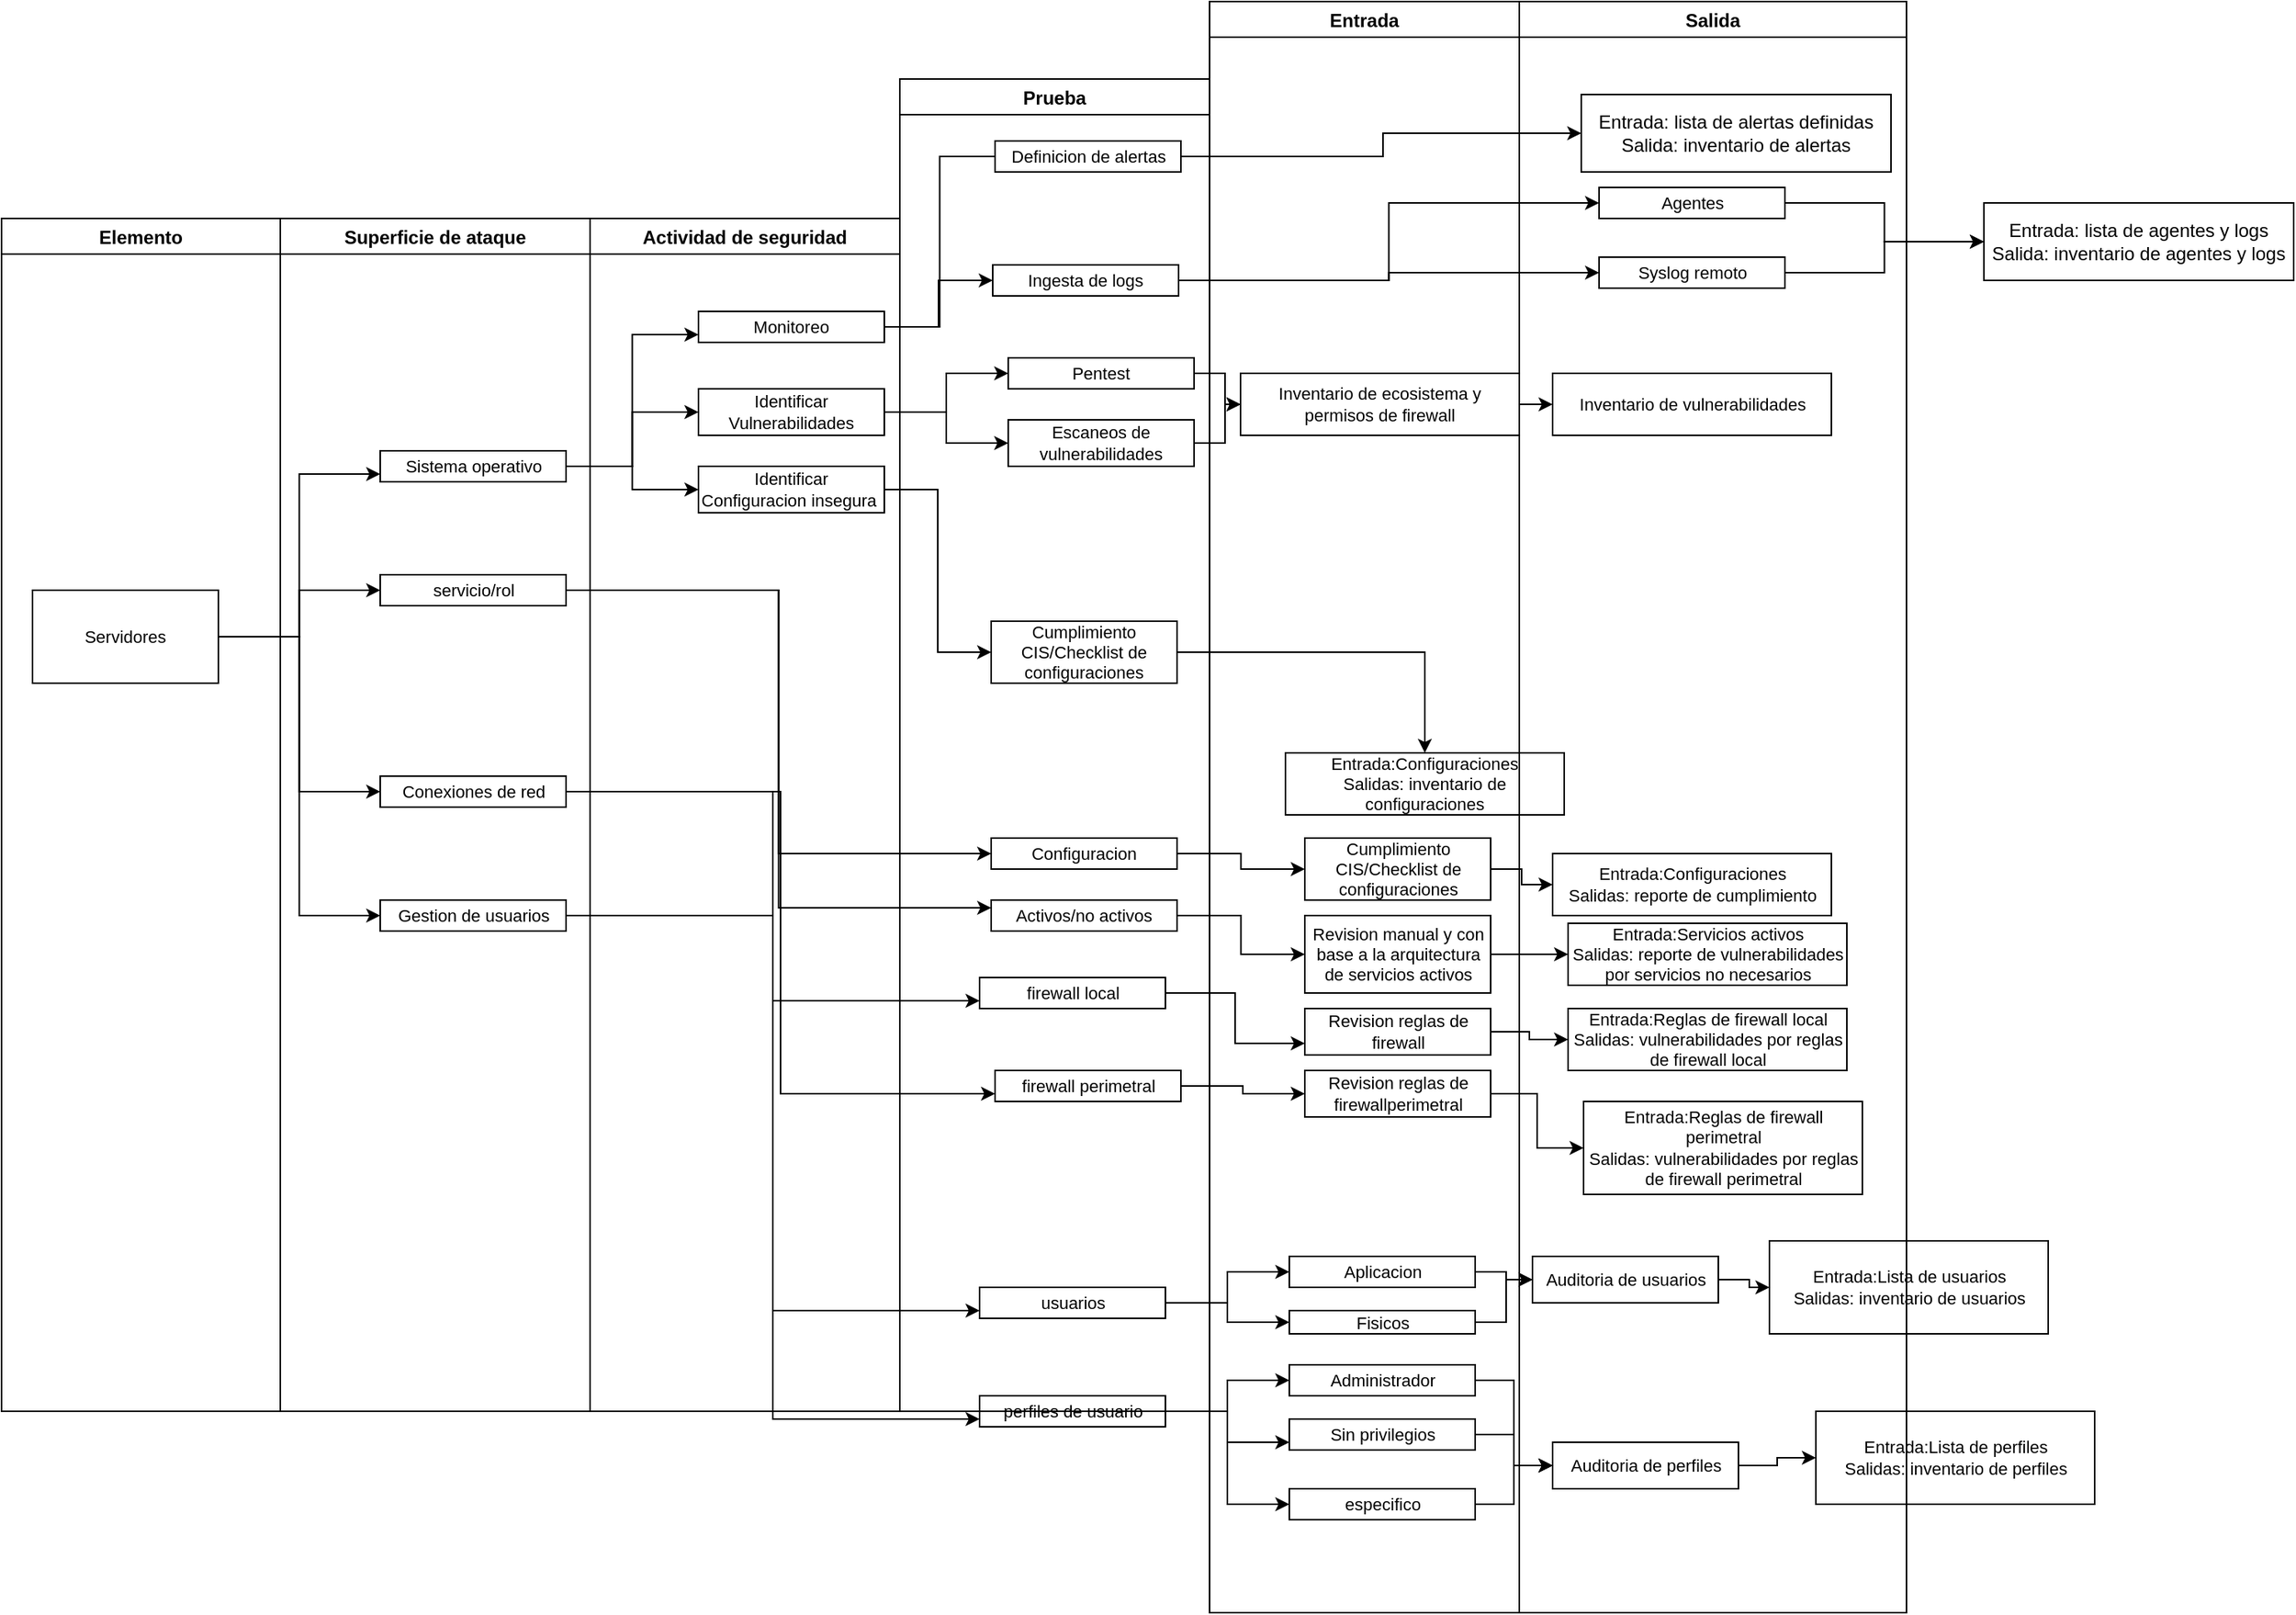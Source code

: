 <mxfile version="14.9.6" type="device"><diagram id="x9OmVw_SD2kuiDunZUV6" name="Página-1"><mxGraphModel dx="942" dy="1841" grid="1" gridSize="10" guides="1" tooltips="1" connect="1" arrows="1" fold="1" page="1" pageScale="1" pageWidth="827" pageHeight="1169" math="0" shadow="0"><root><mxCell id="0"/><mxCell id="1" parent="0"/><mxCell id="EsJ_QHxcgAlGlv2rBbRB-1" style="edgeStyle=orthogonalEdgeStyle;rounded=0;orthogonalLoop=1;jettySize=auto;html=1;entryX=0;entryY=0.75;entryDx=0;entryDy=0;" edge="1" parent="1" source="EsJ_QHxcgAlGlv2rBbRB-5" target="EsJ_QHxcgAlGlv2rBbRB-23"><mxGeometry relative="1" as="geometry"/></mxCell><mxCell id="EsJ_QHxcgAlGlv2rBbRB-2" style="edgeStyle=orthogonalEdgeStyle;rounded=0;orthogonalLoop=1;jettySize=auto;html=1;entryX=0;entryY=0.5;entryDx=0;entryDy=0;" edge="1" parent="1" source="EsJ_QHxcgAlGlv2rBbRB-5" target="EsJ_QHxcgAlGlv2rBbRB-11"><mxGeometry relative="1" as="geometry"/></mxCell><mxCell id="EsJ_QHxcgAlGlv2rBbRB-3" style="edgeStyle=orthogonalEdgeStyle;rounded=0;orthogonalLoop=1;jettySize=auto;html=1;entryX=0;entryY=0.5;entryDx=0;entryDy=0;" edge="1" parent="1" source="EsJ_QHxcgAlGlv2rBbRB-5" target="EsJ_QHxcgAlGlv2rBbRB-14"><mxGeometry relative="1" as="geometry"/></mxCell><mxCell id="EsJ_QHxcgAlGlv2rBbRB-4" style="edgeStyle=orthogonalEdgeStyle;rounded=0;orthogonalLoop=1;jettySize=auto;html=1;entryX=0;entryY=0.5;entryDx=0;entryDy=0;" edge="1" parent="1" source="EsJ_QHxcgAlGlv2rBbRB-5" target="EsJ_QHxcgAlGlv2rBbRB-37"><mxGeometry relative="1" as="geometry"/></mxCell><mxCell id="EsJ_QHxcgAlGlv2rBbRB-5" value="Servidores" style="rounded=0;whiteSpace=wrap;html=1;fontSize=11;" vertex="1" parent="1"><mxGeometry x="50" y="260" width="120" height="60" as="geometry"/></mxCell><mxCell id="EsJ_QHxcgAlGlv2rBbRB-6" style="edgeStyle=orthogonalEdgeStyle;rounded=0;orthogonalLoop=1;jettySize=auto;html=1;exitX=1;exitY=0.5;exitDx=0;exitDy=0;" edge="1" parent="1" source="EsJ_QHxcgAlGlv2rBbRB-38" target="EsJ_QHxcgAlGlv2rBbRB-60"><mxGeometry relative="1" as="geometry"/></mxCell><mxCell id="EsJ_QHxcgAlGlv2rBbRB-7" style="edgeStyle=orthogonalEdgeStyle;rounded=0;orthogonalLoop=1;jettySize=auto;html=1;" edge="1" parent="1" source="EsJ_QHxcgAlGlv2rBbRB-8" target="EsJ_QHxcgAlGlv2rBbRB-60"><mxGeometry relative="1" as="geometry"/></mxCell><mxCell id="EsJ_QHxcgAlGlv2rBbRB-9" style="edgeStyle=orthogonalEdgeStyle;rounded=0;orthogonalLoop=1;jettySize=auto;html=1;entryX=0;entryY=0.5;entryDx=0;entryDy=0;fontSize=11;exitX=1;exitY=0.5;exitDx=0;exitDy=0;" edge="1" parent="1" source="EsJ_QHxcgAlGlv2rBbRB-11" target="EsJ_QHxcgAlGlv2rBbRB-28"><mxGeometry relative="1" as="geometry"><mxPoint x="630" y="260" as="sourcePoint"/></mxGeometry></mxCell><mxCell id="EsJ_QHxcgAlGlv2rBbRB-10" style="edgeStyle=orthogonalEdgeStyle;rounded=0;orthogonalLoop=1;jettySize=auto;html=1;entryX=0;entryY=0.25;entryDx=0;entryDy=0;fontSize=11;exitX=1;exitY=0.5;exitDx=0;exitDy=0;" edge="1" parent="1" source="EsJ_QHxcgAlGlv2rBbRB-11" target="EsJ_QHxcgAlGlv2rBbRB-34"><mxGeometry relative="1" as="geometry"><mxPoint x="630" y="260" as="sourcePoint"/></mxGeometry></mxCell><mxCell id="EsJ_QHxcgAlGlv2rBbRB-12" style="edgeStyle=orthogonalEdgeStyle;rounded=0;orthogonalLoop=1;jettySize=auto;html=1;entryX=0;entryY=0.75;entryDx=0;entryDy=0;fontSize=11;exitX=1;exitY=0.5;exitDx=0;exitDy=0;" edge="1" parent="1" source="EsJ_QHxcgAlGlv2rBbRB-14" target="EsJ_QHxcgAlGlv2rBbRB-30"><mxGeometry relative="1" as="geometry"><mxPoint x="630" y="400" as="sourcePoint"/></mxGeometry></mxCell><mxCell id="EsJ_QHxcgAlGlv2rBbRB-13" style="edgeStyle=orthogonalEdgeStyle;rounded=0;orthogonalLoop=1;jettySize=auto;html=1;entryX=0;entryY=0.75;entryDx=0;entryDy=0;fontSize=11;exitX=1;exitY=0.5;exitDx=0;exitDy=0;" edge="1" parent="1" source="EsJ_QHxcgAlGlv2rBbRB-14" target="EsJ_QHxcgAlGlv2rBbRB-32"><mxGeometry relative="1" as="geometry"><mxPoint x="630" y="400" as="sourcePoint"/></mxGeometry></mxCell><mxCell id="EsJ_QHxcgAlGlv2rBbRB-15" style="edgeStyle=orthogonalEdgeStyle;rounded=0;orthogonalLoop=1;jettySize=auto;html=1;entryX=0;entryY=0.5;entryDx=0;entryDy=0;fontSize=11;" edge="1" parent="1" source="EsJ_QHxcgAlGlv2rBbRB-17" target="EsJ_QHxcgAlGlv2rBbRB-8"><mxGeometry relative="1" as="geometry"/></mxCell><mxCell id="EsJ_QHxcgAlGlv2rBbRB-16" style="edgeStyle=orthogonalEdgeStyle;rounded=0;orthogonalLoop=1;jettySize=auto;html=1;entryX=0;entryY=0.5;entryDx=0;entryDy=0;fontSize=11;" edge="1" parent="1" source="EsJ_QHxcgAlGlv2rBbRB-17" target="EsJ_QHxcgAlGlv2rBbRB-38"><mxGeometry relative="1" as="geometry"/></mxCell><mxCell id="EsJ_QHxcgAlGlv2rBbRB-17" value="Identificar Vulnerabilidades" style="rounded=0;whiteSpace=wrap;html=1;fontSize=11;" vertex="1" parent="1"><mxGeometry x="480" y="130" width="120" height="30" as="geometry"/></mxCell><mxCell id="EsJ_QHxcgAlGlv2rBbRB-18" style="edgeStyle=orthogonalEdgeStyle;rounded=0;orthogonalLoop=1;jettySize=auto;html=1;entryX=0;entryY=0.5;entryDx=0;entryDy=0;fontSize=11;" edge="1" parent="1" source="EsJ_QHxcgAlGlv2rBbRB-19" target="EsJ_QHxcgAlGlv2rBbRB-51"><mxGeometry relative="1" as="geometry"><mxPoint x="871.5" y="210" as="targetPoint"/></mxGeometry></mxCell><mxCell id="EsJ_QHxcgAlGlv2rBbRB-20" style="edgeStyle=orthogonalEdgeStyle;rounded=0;orthogonalLoop=1;jettySize=auto;html=1;exitX=1;exitY=0.5;exitDx=0;exitDy=0;entryX=0;entryY=0.75;entryDx=0;entryDy=0;fontSize=11;" edge="1" parent="1" source="EsJ_QHxcgAlGlv2rBbRB-23" target="EsJ_QHxcgAlGlv2rBbRB-26"><mxGeometry relative="1" as="geometry"/></mxCell><mxCell id="EsJ_QHxcgAlGlv2rBbRB-21" style="edgeStyle=orthogonalEdgeStyle;rounded=0;orthogonalLoop=1;jettySize=auto;html=1;entryX=0;entryY=0.5;entryDx=0;entryDy=0;fontSize=11;" edge="1" parent="1" source="EsJ_QHxcgAlGlv2rBbRB-23" target="EsJ_QHxcgAlGlv2rBbRB-17"><mxGeometry relative="1" as="geometry"/></mxCell><mxCell id="EsJ_QHxcgAlGlv2rBbRB-22" style="edgeStyle=orthogonalEdgeStyle;rounded=0;orthogonalLoop=1;jettySize=auto;html=1;entryX=0;entryY=0.5;entryDx=0;entryDy=0;fontSize=11;" edge="1" parent="1" source="EsJ_QHxcgAlGlv2rBbRB-23" target="EsJ_QHxcgAlGlv2rBbRB-19"><mxGeometry relative="1" as="geometry"/></mxCell><mxCell id="EsJ_QHxcgAlGlv2rBbRB-23" value="Sistema operativo" style="rounded=0;whiteSpace=wrap;html=1;fontSize=11;" vertex="1" parent="1"><mxGeometry x="274.5" y="170" width="120" height="20" as="geometry"/></mxCell><mxCell id="EsJ_QHxcgAlGlv2rBbRB-24" style="edgeStyle=orthogonalEdgeStyle;rounded=0;orthogonalLoop=1;jettySize=auto;html=1;entryX=0;entryY=0.5;entryDx=0;entryDy=0;fontSize=11;" edge="1" parent="1" source="EsJ_QHxcgAlGlv2rBbRB-26" target="EsJ_QHxcgAlGlv2rBbRB-41"><mxGeometry relative="1" as="geometry"/></mxCell><mxCell id="EsJ_QHxcgAlGlv2rBbRB-27" style="edgeStyle=orthogonalEdgeStyle;rounded=0;orthogonalLoop=1;jettySize=auto;html=1;entryX=0;entryY=0.5;entryDx=0;entryDy=0;fontSize=11;" edge="1" parent="1" source="EsJ_QHxcgAlGlv2rBbRB-28" target="EsJ_QHxcgAlGlv2rBbRB-49"><mxGeometry relative="1" as="geometry"/></mxCell><mxCell id="EsJ_QHxcgAlGlv2rBbRB-28" value="Configuracion" style="rounded=0;whiteSpace=wrap;html=1;fontSize=11;" vertex="1" parent="1"><mxGeometry x="669" y="420" width="120" height="20" as="geometry"/></mxCell><mxCell id="EsJ_QHxcgAlGlv2rBbRB-29" style="edgeStyle=orthogonalEdgeStyle;rounded=0;orthogonalLoop=1;jettySize=auto;html=1;entryX=0;entryY=0.75;entryDx=0;entryDy=0;" edge="1" parent="1" source="EsJ_QHxcgAlGlv2rBbRB-30" target="EsJ_QHxcgAlGlv2rBbRB-55"><mxGeometry relative="1" as="geometry"><mxPoint x="851.5" y="540" as="targetPoint"/></mxGeometry></mxCell><mxCell id="EsJ_QHxcgAlGlv2rBbRB-30" value="firewall local" style="rounded=0;whiteSpace=wrap;html=1;fontSize=11;" vertex="1" parent="1"><mxGeometry x="661.5" y="510" width="120" height="20" as="geometry"/></mxCell><mxCell id="EsJ_QHxcgAlGlv2rBbRB-31" style="edgeStyle=orthogonalEdgeStyle;rounded=0;orthogonalLoop=1;jettySize=auto;html=1;entryX=0;entryY=0.5;entryDx=0;entryDy=0;" edge="1" parent="1" source="EsJ_QHxcgAlGlv2rBbRB-32" target="EsJ_QHxcgAlGlv2rBbRB-57"><mxGeometry relative="1" as="geometry"/></mxCell><mxCell id="EsJ_QHxcgAlGlv2rBbRB-32" value="firewall perimetral" style="rounded=0;whiteSpace=wrap;html=1;fontSize=11;" vertex="1" parent="1"><mxGeometry x="671.5" y="570" width="120" height="20" as="geometry"/></mxCell><mxCell id="EsJ_QHxcgAlGlv2rBbRB-33" style="edgeStyle=orthogonalEdgeStyle;rounded=0;orthogonalLoop=1;jettySize=auto;html=1;entryX=0;entryY=0.5;entryDx=0;entryDy=0;" edge="1" parent="1" source="EsJ_QHxcgAlGlv2rBbRB-34" target="EsJ_QHxcgAlGlv2rBbRB-53"><mxGeometry relative="1" as="geometry"><mxPoint x="831.5" y="480" as="targetPoint"/></mxGeometry></mxCell><mxCell id="EsJ_QHxcgAlGlv2rBbRB-34" value="Activos/no activos" style="rounded=0;whiteSpace=wrap;html=1;fontSize=11;" vertex="1" parent="1"><mxGeometry x="669" y="460" width="120" height="20" as="geometry"/></mxCell><mxCell id="EsJ_QHxcgAlGlv2rBbRB-35" style="edgeStyle=orthogonalEdgeStyle;rounded=0;orthogonalLoop=1;jettySize=auto;html=1;entryX=0;entryY=0.75;entryDx=0;entryDy=0;" edge="1" parent="1" source="EsJ_QHxcgAlGlv2rBbRB-37" target="EsJ_QHxcgAlGlv2rBbRB-67"><mxGeometry relative="1" as="geometry"/></mxCell><mxCell id="EsJ_QHxcgAlGlv2rBbRB-36" style="edgeStyle=orthogonalEdgeStyle;rounded=0;orthogonalLoop=1;jettySize=auto;html=1;entryX=0;entryY=0.75;entryDx=0;entryDy=0;" edge="1" parent="1" source="EsJ_QHxcgAlGlv2rBbRB-37" target="EsJ_QHxcgAlGlv2rBbRB-71"><mxGeometry relative="1" as="geometry"/></mxCell><mxCell id="EsJ_QHxcgAlGlv2rBbRB-37" value="Gestion de usuarios" style="rounded=0;whiteSpace=wrap;html=1;fontSize=11;" vertex="1" parent="1"><mxGeometry x="274.5" y="460" width="120" height="20" as="geometry"/></mxCell><mxCell id="EsJ_QHxcgAlGlv2rBbRB-39" style="edgeStyle=orthogonalEdgeStyle;rounded=0;orthogonalLoop=1;jettySize=auto;html=1;entryX=0;entryY=0.5;entryDx=0;entryDy=0;fontSize=11;" edge="1" parent="1" source="EsJ_QHxcgAlGlv2rBbRB-41" target="EsJ_QHxcgAlGlv2rBbRB-45"><mxGeometry relative="1" as="geometry"/></mxCell><mxCell id="EsJ_QHxcgAlGlv2rBbRB-40" style="edgeStyle=orthogonalEdgeStyle;rounded=0;orthogonalLoop=1;jettySize=auto;html=1;entryX=0;entryY=0.5;entryDx=0;entryDy=0;fontSize=11;" edge="1" parent="1" source="EsJ_QHxcgAlGlv2rBbRB-41" target="EsJ_QHxcgAlGlv2rBbRB-47"><mxGeometry relative="1" as="geometry"/></mxCell><mxCell id="EsJ_QHxcgAlGlv2rBbRB-42" style="edgeStyle=orthogonalEdgeStyle;rounded=0;orthogonalLoop=1;jettySize=auto;html=1;entryX=0;entryY=0.5;entryDx=0;entryDy=0;" edge="1" parent="1" source="EsJ_QHxcgAlGlv2rBbRB-43" target="EsJ_QHxcgAlGlv2rBbRB-89"><mxGeometry relative="1" as="geometry"><mxPoint x="931.5" as="targetPoint"/><Array as="points"><mxPoint x="922" y="-20"/><mxPoint x="922" y="-35"/></Array></mxGeometry></mxCell><mxCell id="EsJ_QHxcgAlGlv2rBbRB-43" value="Definicion de alertas" style="rounded=0;whiteSpace=wrap;html=1;fontSize=11;" vertex="1" parent="1"><mxGeometry x="671.5" y="-30" width="120" height="20" as="geometry"/></mxCell><mxCell id="EsJ_QHxcgAlGlv2rBbRB-44" style="edgeStyle=orthogonalEdgeStyle;rounded=0;orthogonalLoop=1;jettySize=auto;html=1;entryX=0;entryY=0.5;entryDx=0;entryDy=0;" edge="1" parent="1" source="EsJ_QHxcgAlGlv2rBbRB-45" target="EsJ_QHxcgAlGlv2rBbRB-88"><mxGeometry relative="1" as="geometry"/></mxCell><mxCell id="EsJ_QHxcgAlGlv2rBbRB-45" value="Agentes" style="rounded=0;whiteSpace=wrap;html=1;fontSize=11;" vertex="1" parent="1"><mxGeometry x="1061.5" width="120" height="20" as="geometry"/></mxCell><mxCell id="EsJ_QHxcgAlGlv2rBbRB-46" value="" style="edgeStyle=orthogonalEdgeStyle;rounded=0;orthogonalLoop=1;jettySize=auto;html=1;entryX=0;entryY=0.5;entryDx=0;entryDy=0;" edge="1" parent="1" source="EsJ_QHxcgAlGlv2rBbRB-47" target="EsJ_QHxcgAlGlv2rBbRB-88"><mxGeometry relative="1" as="geometry"/></mxCell><mxCell id="EsJ_QHxcgAlGlv2rBbRB-47" value="Syslog remoto" style="rounded=0;whiteSpace=wrap;html=1;fontSize=11;" vertex="1" parent="1"><mxGeometry x="1061.5" y="45" width="120" height="20" as="geometry"/></mxCell><mxCell id="EsJ_QHxcgAlGlv2rBbRB-48" style="edgeStyle=orthogonalEdgeStyle;rounded=0;orthogonalLoop=1;jettySize=auto;html=1;entryX=0;entryY=0.5;entryDx=0;entryDy=0;" edge="1" parent="1" source="EsJ_QHxcgAlGlv2rBbRB-49" target="EsJ_QHxcgAlGlv2rBbRB-61"><mxGeometry relative="1" as="geometry"/></mxCell><mxCell id="EsJ_QHxcgAlGlv2rBbRB-49" value="Cumplimiento CIS/Checklist de configuraciones" style="rounded=0;whiteSpace=wrap;html=1;fontSize=11;" vertex="1" parent="1"><mxGeometry x="871.5" y="420" width="120" height="40" as="geometry"/></mxCell><mxCell id="EsJ_QHxcgAlGlv2rBbRB-50" style="edgeStyle=orthogonalEdgeStyle;rounded=0;orthogonalLoop=1;jettySize=auto;html=1;" edge="1" parent="1" source="EsJ_QHxcgAlGlv2rBbRB-51" target="EsJ_QHxcgAlGlv2rBbRB-58"><mxGeometry relative="1" as="geometry"/></mxCell><mxCell id="EsJ_QHxcgAlGlv2rBbRB-51" value="Cumplimiento CIS/Checklist de configuraciones" style="rounded=0;whiteSpace=wrap;html=1;fontSize=11;" vertex="1" parent="1"><mxGeometry x="669" y="280" width="120" height="40" as="geometry"/></mxCell><mxCell id="EsJ_QHxcgAlGlv2rBbRB-52" style="edgeStyle=orthogonalEdgeStyle;rounded=0;orthogonalLoop=1;jettySize=auto;html=1;" edge="1" parent="1" source="EsJ_QHxcgAlGlv2rBbRB-53" target="EsJ_QHxcgAlGlv2rBbRB-62"><mxGeometry relative="1" as="geometry"/></mxCell><mxCell id="EsJ_QHxcgAlGlv2rBbRB-53" value="Revision manual y con base a la arquitectura de servicios activos" style="rounded=0;whiteSpace=wrap;html=1;fontSize=11;" vertex="1" parent="1"><mxGeometry x="871.5" y="470" width="120" height="50" as="geometry"/></mxCell><mxCell id="EsJ_QHxcgAlGlv2rBbRB-54" style="edgeStyle=orthogonalEdgeStyle;rounded=0;orthogonalLoop=1;jettySize=auto;html=1;entryX=0;entryY=0.5;entryDx=0;entryDy=0;" edge="1" parent="1" source="EsJ_QHxcgAlGlv2rBbRB-55" target="EsJ_QHxcgAlGlv2rBbRB-63"><mxGeometry relative="1" as="geometry"/></mxCell><mxCell id="EsJ_QHxcgAlGlv2rBbRB-55" value="Revision reglas de firewall" style="rounded=0;whiteSpace=wrap;html=1;fontSize=11;" vertex="1" parent="1"><mxGeometry x="871.5" y="530" width="120" height="30" as="geometry"/></mxCell><mxCell id="EsJ_QHxcgAlGlv2rBbRB-56" style="edgeStyle=orthogonalEdgeStyle;rounded=0;orthogonalLoop=1;jettySize=auto;html=1;" edge="1" parent="1" source="EsJ_QHxcgAlGlv2rBbRB-57" target="EsJ_QHxcgAlGlv2rBbRB-64"><mxGeometry relative="1" as="geometry"/></mxCell><mxCell id="EsJ_QHxcgAlGlv2rBbRB-57" value="Revision reglas de firewallperimetral" style="rounded=0;whiteSpace=wrap;html=1;fontSize=11;" vertex="1" parent="1"><mxGeometry x="871.5" y="570" width="120" height="30" as="geometry"/></mxCell><mxCell id="EsJ_QHxcgAlGlv2rBbRB-58" value="Entrada:Configuraciones&lt;br&gt;Salidas: inventario de configuraciones" style="rounded=0;whiteSpace=wrap;html=1;fontSize=11;" vertex="1" parent="1"><mxGeometry x="859" y="365" width="180" height="40" as="geometry"/></mxCell><mxCell id="EsJ_QHxcgAlGlv2rBbRB-61" value="Entrada:Configuraciones&lt;br&gt;Salidas: reporte de cumplimiento" style="rounded=0;whiteSpace=wrap;html=1;fontSize=11;" vertex="1" parent="1"><mxGeometry x="1031.5" y="430" width="180" height="40" as="geometry"/></mxCell><mxCell id="EsJ_QHxcgAlGlv2rBbRB-62" value="Entrada:Servicios activos&lt;br&gt;Salidas: reporte de vulnerabilidades por servicios no necesarios" style="rounded=0;whiteSpace=wrap;html=1;fontSize=11;" vertex="1" parent="1"><mxGeometry x="1041.5" y="475" width="180" height="40" as="geometry"/></mxCell><mxCell id="EsJ_QHxcgAlGlv2rBbRB-63" value="Entrada:Reglas de firewall local&lt;br&gt;Salidas: vulnerabilidades por reglas de firewall local" style="rounded=0;whiteSpace=wrap;html=1;fontSize=11;" vertex="1" parent="1"><mxGeometry x="1041.5" y="530" width="180" height="40" as="geometry"/></mxCell><mxCell id="EsJ_QHxcgAlGlv2rBbRB-64" value="Entrada:Reglas de firewall perimetral&lt;br&gt;Salidas: vulnerabilidades por reglas de firewall perimetral" style="rounded=0;whiteSpace=wrap;html=1;fontSize=11;" vertex="1" parent="1"><mxGeometry x="1051.5" y="590" width="180" height="60" as="geometry"/></mxCell><mxCell id="EsJ_QHxcgAlGlv2rBbRB-65" value="" style="edgeStyle=orthogonalEdgeStyle;rounded=0;orthogonalLoop=1;jettySize=auto;html=1;" edge="1" parent="1" source="EsJ_QHxcgAlGlv2rBbRB-67" target="EsJ_QHxcgAlGlv2rBbRB-73"><mxGeometry relative="1" as="geometry"/></mxCell><mxCell id="EsJ_QHxcgAlGlv2rBbRB-66" style="edgeStyle=orthogonalEdgeStyle;rounded=0;orthogonalLoop=1;jettySize=auto;html=1;" edge="1" parent="1" source="EsJ_QHxcgAlGlv2rBbRB-67" target="EsJ_QHxcgAlGlv2rBbRB-75"><mxGeometry relative="1" as="geometry"/></mxCell><mxCell id="EsJ_QHxcgAlGlv2rBbRB-67" value="usuarios" style="rounded=0;whiteSpace=wrap;html=1;fontSize=11;" vertex="1" parent="1"><mxGeometry x="661.5" y="710" width="120" height="20" as="geometry"/></mxCell><mxCell id="EsJ_QHxcgAlGlv2rBbRB-68" style="edgeStyle=orthogonalEdgeStyle;rounded=0;orthogonalLoop=1;jettySize=auto;html=1;" edge="1" parent="1" source="EsJ_QHxcgAlGlv2rBbRB-71" target="EsJ_QHxcgAlGlv2rBbRB-77"><mxGeometry relative="1" as="geometry"/></mxCell><mxCell id="EsJ_QHxcgAlGlv2rBbRB-69" style="edgeStyle=orthogonalEdgeStyle;rounded=0;orthogonalLoop=1;jettySize=auto;html=1;entryX=0;entryY=0.75;entryDx=0;entryDy=0;" edge="1" parent="1" source="EsJ_QHxcgAlGlv2rBbRB-71" target="EsJ_QHxcgAlGlv2rBbRB-79"><mxGeometry relative="1" as="geometry"/></mxCell><mxCell id="EsJ_QHxcgAlGlv2rBbRB-70" style="edgeStyle=orthogonalEdgeStyle;rounded=0;orthogonalLoop=1;jettySize=auto;html=1;entryX=0;entryY=0.5;entryDx=0;entryDy=0;" edge="1" parent="1" source="EsJ_QHxcgAlGlv2rBbRB-71" target="EsJ_QHxcgAlGlv2rBbRB-81"><mxGeometry relative="1" as="geometry"/></mxCell><mxCell id="EsJ_QHxcgAlGlv2rBbRB-71" value="perfiles de usuario" style="rounded=0;whiteSpace=wrap;html=1;fontSize=11;" vertex="1" parent="1"><mxGeometry x="661.5" y="780" width="120" height="20" as="geometry"/></mxCell><mxCell id="EsJ_QHxcgAlGlv2rBbRB-72" style="edgeStyle=orthogonalEdgeStyle;rounded=0;orthogonalLoop=1;jettySize=auto;html=1;" edge="1" parent="1" source="EsJ_QHxcgAlGlv2rBbRB-73" target="EsJ_QHxcgAlGlv2rBbRB-83"><mxGeometry relative="1" as="geometry"/></mxCell><mxCell id="EsJ_QHxcgAlGlv2rBbRB-73" value="Aplicacion" style="whiteSpace=wrap;html=1;rounded=0;fontSize=11;" vertex="1" parent="1"><mxGeometry x="861.5" y="690" width="120" height="20" as="geometry"/></mxCell><mxCell id="EsJ_QHxcgAlGlv2rBbRB-74" style="edgeStyle=orthogonalEdgeStyle;rounded=0;orthogonalLoop=1;jettySize=auto;html=1;entryX=0;entryY=0.5;entryDx=0;entryDy=0;" edge="1" parent="1" source="EsJ_QHxcgAlGlv2rBbRB-75" target="EsJ_QHxcgAlGlv2rBbRB-83"><mxGeometry relative="1" as="geometry"/></mxCell><mxCell id="EsJ_QHxcgAlGlv2rBbRB-75" value="Fisicos" style="whiteSpace=wrap;html=1;rounded=0;fontSize=11;" vertex="1" parent="1"><mxGeometry x="861.5" y="725" width="120" height="15" as="geometry"/></mxCell><mxCell id="EsJ_QHxcgAlGlv2rBbRB-76" style="edgeStyle=orthogonalEdgeStyle;rounded=0;orthogonalLoop=1;jettySize=auto;html=1;entryX=0;entryY=0.5;entryDx=0;entryDy=0;" edge="1" parent="1" source="EsJ_QHxcgAlGlv2rBbRB-77" target="EsJ_QHxcgAlGlv2rBbRB-85"><mxGeometry relative="1" as="geometry"/></mxCell><mxCell id="EsJ_QHxcgAlGlv2rBbRB-77" value="Administrador" style="whiteSpace=wrap;html=1;rounded=0;fontSize=11;" vertex="1" parent="1"><mxGeometry x="861.5" y="760" width="120" height="20" as="geometry"/></mxCell><mxCell id="EsJ_QHxcgAlGlv2rBbRB-78" style="edgeStyle=orthogonalEdgeStyle;rounded=0;orthogonalLoop=1;jettySize=auto;html=1;" edge="1" parent="1" source="EsJ_QHxcgAlGlv2rBbRB-79" target="EsJ_QHxcgAlGlv2rBbRB-85"><mxGeometry relative="1" as="geometry"/></mxCell><mxCell id="EsJ_QHxcgAlGlv2rBbRB-79" value="Sin privilegios" style="whiteSpace=wrap;html=1;rounded=0;fontSize=11;" vertex="1" parent="1"><mxGeometry x="861.5" y="795" width="120" height="20" as="geometry"/></mxCell><mxCell id="EsJ_QHxcgAlGlv2rBbRB-80" style="edgeStyle=orthogonalEdgeStyle;rounded=0;orthogonalLoop=1;jettySize=auto;html=1;entryX=0;entryY=0.5;entryDx=0;entryDy=0;" edge="1" parent="1" source="EsJ_QHxcgAlGlv2rBbRB-81" target="EsJ_QHxcgAlGlv2rBbRB-85"><mxGeometry relative="1" as="geometry"><mxPoint x="1031.5" y="820" as="targetPoint"/></mxGeometry></mxCell><mxCell id="EsJ_QHxcgAlGlv2rBbRB-81" value="especifico" style="whiteSpace=wrap;html=1;rounded=0;fontSize=11;" vertex="1" parent="1"><mxGeometry x="861.5" y="840" width="120" height="20" as="geometry"/></mxCell><mxCell id="EsJ_QHxcgAlGlv2rBbRB-82" style="edgeStyle=orthogonalEdgeStyle;rounded=0;orthogonalLoop=1;jettySize=auto;html=1;entryX=0;entryY=0.5;entryDx=0;entryDy=0;" edge="1" parent="1" source="EsJ_QHxcgAlGlv2rBbRB-83" target="EsJ_QHxcgAlGlv2rBbRB-86"><mxGeometry relative="1" as="geometry"/></mxCell><mxCell id="EsJ_QHxcgAlGlv2rBbRB-83" value="Auditoria de usuarios" style="rounded=0;whiteSpace=wrap;html=1;fontSize=11;" vertex="1" parent="1"><mxGeometry x="1018.5" y="690" width="120" height="30" as="geometry"/></mxCell><mxCell id="EsJ_QHxcgAlGlv2rBbRB-84" style="edgeStyle=orthogonalEdgeStyle;rounded=0;orthogonalLoop=1;jettySize=auto;html=1;entryX=0;entryY=0.5;entryDx=0;entryDy=0;" edge="1" parent="1" source="EsJ_QHxcgAlGlv2rBbRB-85" target="EsJ_QHxcgAlGlv2rBbRB-87"><mxGeometry relative="1" as="geometry"/></mxCell><mxCell id="EsJ_QHxcgAlGlv2rBbRB-85" value="Auditoria de perfiles" style="rounded=0;whiteSpace=wrap;html=1;fontSize=11;" vertex="1" parent="1"><mxGeometry x="1031.5" y="810" width="120" height="30" as="geometry"/></mxCell><mxCell id="EsJ_QHxcgAlGlv2rBbRB-86" value="Entrada:Lista de usuarios&lt;br&gt;Salidas: inventario de usuarios" style="rounded=0;whiteSpace=wrap;html=1;fontSize=11;" vertex="1" parent="1"><mxGeometry x="1171.5" y="680" width="180" height="60" as="geometry"/></mxCell><mxCell id="EsJ_QHxcgAlGlv2rBbRB-87" value="Entrada:Lista de perfiles&lt;br&gt;Salidas: inventario de perfiles" style="rounded=0;whiteSpace=wrap;html=1;fontSize=11;" vertex="1" parent="1"><mxGeometry x="1201.5" y="790" width="180" height="60" as="geometry"/></mxCell><mxCell id="EsJ_QHxcgAlGlv2rBbRB-88" value="Entrada: lista de agentes y logs&lt;br&gt;Salida: inventario de agentes y logs" style="whiteSpace=wrap;html=1;" vertex="1" parent="1"><mxGeometry x="1310" y="10" width="200" height="50" as="geometry"/></mxCell><mxCell id="EsJ_QHxcgAlGlv2rBbRB-89" value="Entrada: lista de alertas definidas&lt;br&gt;Salida: inventario de alertas" style="whiteSpace=wrap;html=1;" vertex="1" parent="1"><mxGeometry x="1050" y="-60" width="200" height="50" as="geometry"/></mxCell><mxCell id="EsJ_QHxcgAlGlv2rBbRB-90" value="Elemento" style="swimlane;" vertex="1" parent="1"><mxGeometry x="30" y="20" width="180" height="770" as="geometry"/></mxCell><mxCell id="EsJ_QHxcgAlGlv2rBbRB-91" value="Superficie de ataque" style="swimlane;" vertex="1" parent="1"><mxGeometry x="210" y="20" width="200" height="770" as="geometry"/></mxCell><mxCell id="EsJ_QHxcgAlGlv2rBbRB-11" value="servicio/rol" style="rounded=0;whiteSpace=wrap;html=1;fontSize=11;" vertex="1" parent="EsJ_QHxcgAlGlv2rBbRB-91"><mxGeometry x="64.5" y="230" width="120" height="20" as="geometry"/></mxCell><mxCell id="EsJ_QHxcgAlGlv2rBbRB-14" value="Conexiones de red" style="rounded=0;whiteSpace=wrap;html=1;fontSize=11;" vertex="1" parent="EsJ_QHxcgAlGlv2rBbRB-91"><mxGeometry x="64.5" y="360" width="120" height="20" as="geometry"/></mxCell><mxCell id="EsJ_QHxcgAlGlv2rBbRB-92" value="Actividad de seguridad" style="swimlane;startSize=23;" vertex="1" parent="1"><mxGeometry x="410" y="20" width="200" height="770" as="geometry"/></mxCell><mxCell id="EsJ_QHxcgAlGlv2rBbRB-26" value="Monitoreo" style="rounded=0;whiteSpace=wrap;html=1;fontSize=11;" vertex="1" parent="EsJ_QHxcgAlGlv2rBbRB-92"><mxGeometry x="70" y="60" width="120" height="20" as="geometry"/></mxCell><mxCell id="EsJ_QHxcgAlGlv2rBbRB-19" value="Identificar Configuracion insegura&amp;nbsp;" style="rounded=0;whiteSpace=wrap;html=1;fontSize=11;" vertex="1" parent="EsJ_QHxcgAlGlv2rBbRB-92"><mxGeometry x="70" y="160" width="120" height="30" as="geometry"/></mxCell><mxCell id="EsJ_QHxcgAlGlv2rBbRB-94" value="Prueba" style="swimlane;" vertex="1" parent="1"><mxGeometry x="610" y="-70" width="200" height="860" as="geometry"/></mxCell><mxCell id="EsJ_QHxcgAlGlv2rBbRB-38" value="Pentest" style="rounded=0;whiteSpace=wrap;html=1;fontSize=11;" vertex="1" parent="EsJ_QHxcgAlGlv2rBbRB-94"><mxGeometry x="70" y="180" width="120" height="20" as="geometry"/></mxCell><mxCell id="EsJ_QHxcgAlGlv2rBbRB-8" value="Escaneos de vulnerabilidades" style="rounded=0;whiteSpace=wrap;html=1;fontSize=11;" vertex="1" parent="EsJ_QHxcgAlGlv2rBbRB-94"><mxGeometry x="70" y="220" width="120" height="30" as="geometry"/></mxCell><mxCell id="EsJ_QHxcgAlGlv2rBbRB-41" value="Ingesta de logs" style="rounded=0;whiteSpace=wrap;html=1;fontSize=11;" vertex="1" parent="EsJ_QHxcgAlGlv2rBbRB-94"><mxGeometry x="60" y="120" width="120" height="20" as="geometry"/></mxCell><mxCell id="EsJ_QHxcgAlGlv2rBbRB-95" value="" style="edgeStyle=orthogonalEdgeStyle;rounded=0;orthogonalLoop=1;jettySize=auto;html=1;fontSize=11;endArrow=none;entryX=0;entryY=0.5;entryDx=0;entryDy=0;" edge="1" parent="1" source="EsJ_QHxcgAlGlv2rBbRB-26" target="EsJ_QHxcgAlGlv2rBbRB-43"><mxGeometry relative="1" as="geometry"><mxPoint x="600" y="90" as="sourcePoint"/><mxPoint x="720" y="110" as="targetPoint"/></mxGeometry></mxCell><mxCell id="EsJ_QHxcgAlGlv2rBbRB-96" value="Entrada" style="swimlane;" vertex="1" parent="1"><mxGeometry x="810" y="-120" width="200" height="1040" as="geometry"/></mxCell><mxCell id="EsJ_QHxcgAlGlv2rBbRB-60" value="Inventario de ecosistema y permisos de firewall" style="rounded=0;whiteSpace=wrap;html=1;fontSize=11;" vertex="1" parent="EsJ_QHxcgAlGlv2rBbRB-96"><mxGeometry x="20" y="240" width="180" height="40" as="geometry"/></mxCell><mxCell id="EsJ_QHxcgAlGlv2rBbRB-100" value="Salida" style="swimlane;" vertex="1" parent="1"><mxGeometry x="1010" y="-120" width="250" height="1040" as="geometry"/></mxCell><mxCell id="EsJ_QHxcgAlGlv2rBbRB-59" value="Inventario de vulnerabilidades" style="rounded=0;whiteSpace=wrap;html=1;fontSize=11;" vertex="1" parent="EsJ_QHxcgAlGlv2rBbRB-100"><mxGeometry x="21.5" y="240" width="180" height="40" as="geometry"/></mxCell><mxCell id="EsJ_QHxcgAlGlv2rBbRB-101" style="edgeStyle=orthogonalEdgeStyle;rounded=0;orthogonalLoop=1;jettySize=auto;html=1;" edge="1" parent="1" source="EsJ_QHxcgAlGlv2rBbRB-60" target="EsJ_QHxcgAlGlv2rBbRB-59"><mxGeometry relative="1" as="geometry"/></mxCell></root></mxGraphModel></diagram></mxfile>